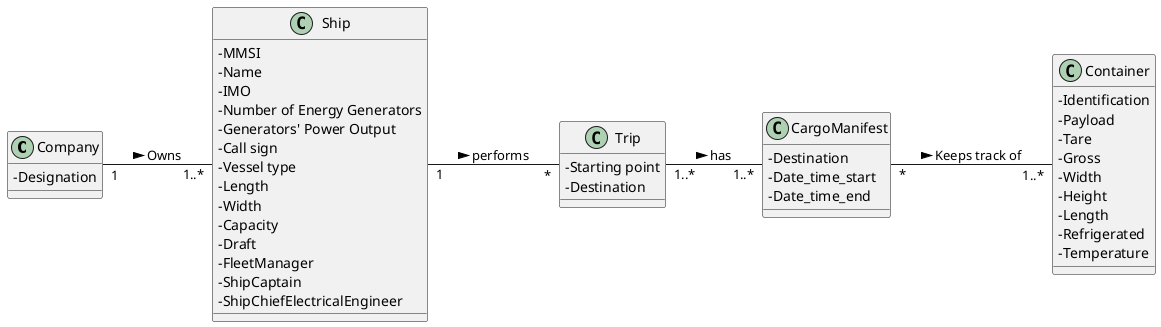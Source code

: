 @startuml
'https://plantuml.com/class-diagram

skinparam classAttributeIconSize 0

left to right direction

class Company {
-Designation
}

class Ship {
-MMSI
-Name
-IMO
-Number of Energy Generators
-Generators' Power Output
-Call sign
-Vessel type
-Length
-Width
-Capacity
-Draft
-FleetManager
-ShipCaptain
-ShipChiefElectricalEngineer
}

class Trip {
-Starting point
-Destination
}

class CargoManifest {
-Destination
-Date_time_start
-Date_time_end
}

class Container {
-Identification
-Payload
-Tare
-Gross
-Width
-Height
-Length
-Refrigerated
-Temperature
}

Company "1" -- "1..*" Ship : Owns >
Ship "1" -- "*" Trip : performs >
Trip "1..*" -- "1..*" CargoManifest : has >
CargoManifest "*" -- "1..*" Container : Keeps track of >
@enduml